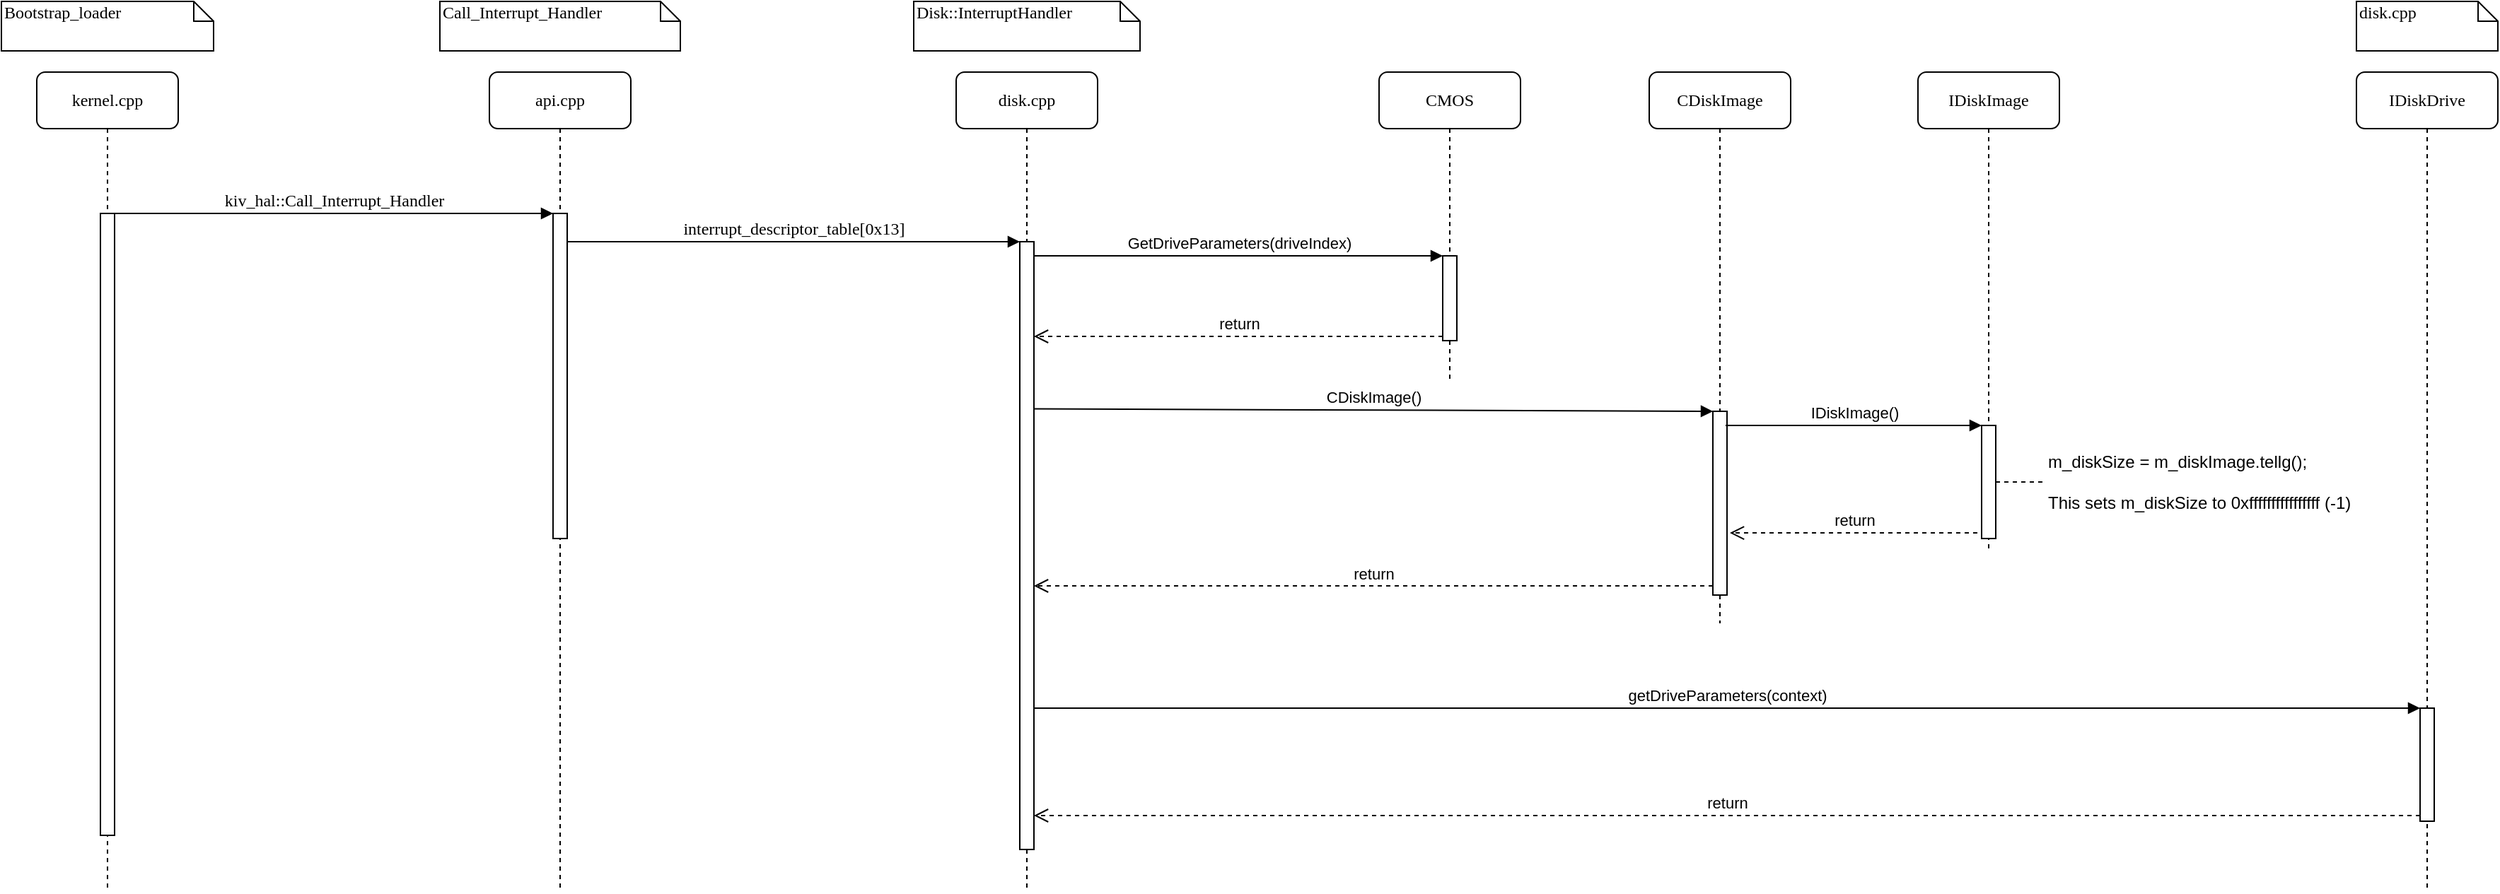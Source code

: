 <mxfile version="12.1.9" type="device" pages="1"><diagram name="Page-1" id="13e1069c-82ec-6db2-03f1-153e76fe0fe0"><mxGraphModel dx="1200" dy="724" grid="1" gridSize="10" guides="1" tooltips="1" connect="1" arrows="1" fold="1" page="1" pageScale="1" pageWidth="1100" pageHeight="850" background="#ffffff" math="0" shadow="0"><root><mxCell id="0"/><mxCell id="1" parent="0"/><mxCell id="7baba1c4bc27f4b0-2" value="api.cpp" style="shape=umlLifeline;perimeter=lifelinePerimeter;whiteSpace=wrap;html=1;container=1;collapsible=0;recursiveResize=0;outlineConnect=0;rounded=1;shadow=0;comic=0;labelBackgroundColor=none;strokeColor=#000000;strokeWidth=1;fillColor=#FFFFFF;fontFamily=Verdana;fontSize=12;fontColor=#000000;align=center;" parent="1" vertex="1"><mxGeometry x="420" y="80" width="100" height="580" as="geometry"/></mxCell><mxCell id="7baba1c4bc27f4b0-10" value="" style="html=1;points=[];perimeter=orthogonalPerimeter;rounded=0;shadow=0;comic=0;labelBackgroundColor=none;strokeColor=#000000;strokeWidth=1;fillColor=#FFFFFF;fontFamily=Verdana;fontSize=12;fontColor=#000000;align=center;" parent="7baba1c4bc27f4b0-2" vertex="1"><mxGeometry x="45" y="100" width="10" height="230" as="geometry"/></mxCell><mxCell id="7baba1c4bc27f4b0-3" value="disk.cpp" style="shape=umlLifeline;perimeter=lifelinePerimeter;whiteSpace=wrap;html=1;container=1;collapsible=0;recursiveResize=0;outlineConnect=0;rounded=1;shadow=0;comic=0;labelBackgroundColor=none;strokeColor=#000000;strokeWidth=1;fillColor=#FFFFFF;fontFamily=Verdana;fontSize=12;fontColor=#000000;align=center;" parent="1" vertex="1"><mxGeometry x="750" y="80" width="100" height="580" as="geometry"/></mxCell><mxCell id="7baba1c4bc27f4b0-13" value="" style="html=1;points=[];perimeter=orthogonalPerimeter;rounded=0;shadow=0;comic=0;labelBackgroundColor=none;strokeColor=#000000;strokeWidth=1;fillColor=#FFFFFF;fontFamily=Verdana;fontSize=12;fontColor=#000000;align=center;" parent="7baba1c4bc27f4b0-3" vertex="1"><mxGeometry x="45" y="120" width="10" height="430" as="geometry"/></mxCell><mxCell id="7baba1c4bc27f4b0-4" value="IDiskDrive" style="shape=umlLifeline;perimeter=lifelinePerimeter;whiteSpace=wrap;html=1;container=1;collapsible=0;recursiveResize=0;outlineConnect=0;rounded=1;shadow=0;comic=0;labelBackgroundColor=none;strokeColor=#000000;strokeWidth=1;fillColor=#FFFFFF;fontFamily=Verdana;fontSize=12;fontColor=#000000;align=center;" parent="1" vertex="1"><mxGeometry x="1740" y="80" width="100" height="580" as="geometry"/></mxCell><mxCell id="nhPU8nnQFgENekYtFyrJ-7" value="" style="html=1;points=[];perimeter=orthogonalPerimeter;" vertex="1" parent="7baba1c4bc27f4b0-4"><mxGeometry x="45" y="450" width="10" height="80" as="geometry"/></mxCell><mxCell id="7baba1c4bc27f4b0-8" value="kernel.cpp" style="shape=umlLifeline;perimeter=lifelinePerimeter;whiteSpace=wrap;html=1;container=1;collapsible=0;recursiveResize=0;outlineConnect=0;rounded=1;shadow=0;comic=0;labelBackgroundColor=none;strokeColor=#000000;strokeWidth=1;fillColor=#FFFFFF;fontFamily=Verdana;fontSize=12;fontColor=#000000;align=center;" parent="1" vertex="1"><mxGeometry x="100" y="80" width="100" height="580" as="geometry"/></mxCell><mxCell id="7baba1c4bc27f4b0-9" value="" style="html=1;points=[];perimeter=orthogonalPerimeter;rounded=0;shadow=0;comic=0;labelBackgroundColor=none;strokeColor=#000000;strokeWidth=1;fillColor=#FFFFFF;fontFamily=Verdana;fontSize=12;fontColor=#000000;align=center;" parent="7baba1c4bc27f4b0-8" vertex="1"><mxGeometry x="45" y="100" width="10" height="440" as="geometry"/></mxCell><mxCell id="7baba1c4bc27f4b0-11" value="kiv_hal::Call_Interrupt_Handler" style="html=1;verticalAlign=bottom;endArrow=block;entryX=0;entryY=0;labelBackgroundColor=none;fontFamily=Verdana;fontSize=12;edgeStyle=elbowEdgeStyle;elbow=vertical;" parent="1" source="7baba1c4bc27f4b0-9" target="7baba1c4bc27f4b0-10" edge="1"><mxGeometry relative="1" as="geometry"><mxPoint x="220" y="190" as="sourcePoint"/></mxGeometry></mxCell><mxCell id="7baba1c4bc27f4b0-14" value="interrupt_descriptor_table[0x13]" style="html=1;verticalAlign=bottom;endArrow=block;entryX=0;entryY=0;labelBackgroundColor=none;fontFamily=Verdana;fontSize=12;edgeStyle=elbowEdgeStyle;elbow=vertical;" parent="1" source="7baba1c4bc27f4b0-10" target="7baba1c4bc27f4b0-13" edge="1"><mxGeometry relative="1" as="geometry"><mxPoint x="550" y="200" as="sourcePoint"/></mxGeometry></mxCell><mxCell id="7baba1c4bc27f4b0-40" value="Bootstrap_loader" style="shape=note;whiteSpace=wrap;html=1;size=14;verticalAlign=top;align=left;spacingTop=-6;rounded=0;shadow=0;comic=0;labelBackgroundColor=none;strokeColor=#000000;strokeWidth=1;fillColor=#FFFFFF;fontFamily=Verdana;fontSize=12;fontColor=#000000;" parent="1" vertex="1"><mxGeometry x="75" y="30" width="150" height="35" as="geometry"/></mxCell><mxCell id="7baba1c4bc27f4b0-41" value="Call_Interrupt_Handler" style="shape=note;whiteSpace=wrap;html=1;size=14;verticalAlign=top;align=left;spacingTop=-6;rounded=0;shadow=0;comic=0;labelBackgroundColor=none;strokeColor=#000000;strokeWidth=1;fillColor=#FFFFFF;fontFamily=Verdana;fontSize=12;fontColor=#000000;" parent="1" vertex="1"><mxGeometry x="385" y="30" width="170" height="35" as="geometry"/></mxCell><mxCell id="7baba1c4bc27f4b0-42" value="Disk::InterruptHandler" style="shape=note;whiteSpace=wrap;html=1;size=14;verticalAlign=top;align=left;spacingTop=-6;rounded=0;shadow=0;comic=0;labelBackgroundColor=none;strokeColor=#000000;strokeWidth=1;fillColor=#FFFFFF;fontFamily=Verdana;fontSize=12;fontColor=#000000;" parent="1" vertex="1"><mxGeometry x="720" y="30" width="160" height="35" as="geometry"/></mxCell><mxCell id="7baba1c4bc27f4b0-43" value="disk.cpp" style="shape=note;whiteSpace=wrap;html=1;size=14;verticalAlign=top;align=left;spacingTop=-6;rounded=0;shadow=0;comic=0;labelBackgroundColor=none;strokeColor=#000000;strokeWidth=1;fillColor=#FFFFFF;fontFamily=Verdana;fontSize=12;fontColor=#000000;" parent="1" vertex="1"><mxGeometry x="1740" y="30" width="100" height="35" as="geometry"/></mxCell><mxCell id="nhPU8nnQFgENekYtFyrJ-1" value="CMOS" style="shape=umlLifeline;perimeter=lifelinePerimeter;whiteSpace=wrap;html=1;container=1;collapsible=0;recursiveResize=0;outlineConnect=0;rounded=1;shadow=0;comic=0;labelBackgroundColor=none;strokeColor=#000000;strokeWidth=1;fillColor=#FFFFFF;fontFamily=Verdana;fontSize=12;fontColor=#000000;align=center;" vertex="1" parent="1"><mxGeometry x="1049" y="80" width="100" height="220" as="geometry"/></mxCell><mxCell id="nhPU8nnQFgENekYtFyrJ-4" value="" style="html=1;points=[];perimeter=orthogonalPerimeter;" vertex="1" parent="nhPU8nnQFgENekYtFyrJ-1"><mxGeometry x="45" y="130" width="10" height="60" as="geometry"/></mxCell><mxCell id="nhPU8nnQFgENekYtFyrJ-5" value="GetDriveParameters(driveIndex)" style="html=1;verticalAlign=bottom;endArrow=block;entryX=0;entryY=0;" edge="1" target="nhPU8nnQFgENekYtFyrJ-4" parent="1" source="7baba1c4bc27f4b0-13"><mxGeometry relative="1" as="geometry"><mxPoint x="1020" y="200" as="sourcePoint"/></mxGeometry></mxCell><mxCell id="nhPU8nnQFgENekYtFyrJ-6" value="return" style="html=1;verticalAlign=bottom;endArrow=open;dashed=1;endSize=8;exitX=0;exitY=0.95;" edge="1" source="nhPU8nnQFgENekYtFyrJ-4" parent="1" target="7baba1c4bc27f4b0-13"><mxGeometry relative="1" as="geometry"><mxPoint x="1010" y="286" as="targetPoint"/></mxGeometry></mxCell><mxCell id="nhPU8nnQFgENekYtFyrJ-8" value="getDriveParameters(context)" style="html=1;verticalAlign=bottom;endArrow=block;entryX=0;entryY=0;" edge="1" target="nhPU8nnQFgENekYtFyrJ-7" parent="1"><mxGeometry relative="1" as="geometry"><mxPoint x="805" y="530" as="sourcePoint"/></mxGeometry></mxCell><mxCell id="nhPU8nnQFgENekYtFyrJ-9" value="return" style="html=1;verticalAlign=bottom;endArrow=open;dashed=1;endSize=8;exitX=0;exitY=0.95;" edge="1" source="nhPU8nnQFgENekYtFyrJ-7" parent="1"><mxGeometry relative="1" as="geometry"><mxPoint x="805" y="606" as="targetPoint"/></mxGeometry></mxCell><mxCell id="nhPU8nnQFgENekYtFyrJ-10" value="CDiskImage" style="shape=umlLifeline;perimeter=lifelinePerimeter;whiteSpace=wrap;html=1;container=1;collapsible=0;recursiveResize=0;outlineConnect=0;rounded=1;shadow=0;comic=0;labelBackgroundColor=none;strokeColor=#000000;strokeWidth=1;fillColor=#FFFFFF;fontFamily=Verdana;fontSize=12;fontColor=#000000;align=center;" vertex="1" parent="1"><mxGeometry x="1240" y="80" width="100" height="390" as="geometry"/></mxCell><mxCell id="nhPU8nnQFgENekYtFyrJ-12" value="" style="html=1;points=[];perimeter=orthogonalPerimeter;" vertex="1" parent="1"><mxGeometry x="1285" y="320" width="10" height="130" as="geometry"/></mxCell><mxCell id="nhPU8nnQFgENekYtFyrJ-13" value="CDiskImage()" style="html=1;verticalAlign=bottom;endArrow=block;entryX=0;entryY=0;exitX=0.971;exitY=0.275;exitDx=0;exitDy=0;exitPerimeter=0;" edge="1" target="nhPU8nnQFgENekYtFyrJ-12" parent="1" source="7baba1c4bc27f4b0-13"><mxGeometry relative="1" as="geometry"><mxPoint x="1200" y="320" as="sourcePoint"/></mxGeometry></mxCell><mxCell id="nhPU8nnQFgENekYtFyrJ-14" value="return" style="html=1;verticalAlign=bottom;endArrow=open;dashed=1;endSize=8;exitX=0;exitY=0.95;" edge="1" source="nhPU8nnQFgENekYtFyrJ-12" parent="1" target="7baba1c4bc27f4b0-13"><mxGeometry relative="1" as="geometry"><mxPoint x="1200" y="396" as="targetPoint"/></mxGeometry></mxCell><mxCell id="nhPU8nnQFgENekYtFyrJ-15" value="IDiskImage" style="shape=umlLifeline;perimeter=lifelinePerimeter;whiteSpace=wrap;html=1;container=1;collapsible=0;recursiveResize=0;outlineConnect=0;rounded=1;shadow=0;comic=0;labelBackgroundColor=none;strokeColor=#000000;strokeWidth=1;fillColor=#FFFFFF;fontFamily=Verdana;fontSize=12;fontColor=#000000;align=center;" vertex="1" parent="1"><mxGeometry x="1430" y="80" width="100" height="340" as="geometry"/></mxCell><mxCell id="nhPU8nnQFgENekYtFyrJ-16" value="" style="html=1;points=[];perimeter=orthogonalPerimeter;" vertex="1" parent="nhPU8nnQFgENekYtFyrJ-15"><mxGeometry x="45" y="250" width="10" height="80" as="geometry"/></mxCell><mxCell id="nhPU8nnQFgENekYtFyrJ-17" value="IDiskImage()" style="html=1;verticalAlign=bottom;endArrow=block;entryX=0;entryY=0;" edge="1" target="nhPU8nnQFgENekYtFyrJ-16" parent="1"><mxGeometry relative="1" as="geometry"><mxPoint x="1294" y="330" as="sourcePoint"/></mxGeometry></mxCell><mxCell id="nhPU8nnQFgENekYtFyrJ-18" value="return" style="html=1;verticalAlign=bottom;endArrow=open;dashed=1;endSize=8;exitX=0;exitY=0.95;entryX=1.5;entryY=0.662;entryDx=0;entryDy=0;entryPerimeter=0;" edge="1" parent="1"><mxGeometry relative="1" as="geometry"><mxPoint x="1297" y="406.06" as="targetPoint"/><mxPoint x="1472" y="406" as="sourcePoint"/></mxGeometry></mxCell><mxCell id="nhPU8nnQFgENekYtFyrJ-19" value="m_diskSize = m_diskImage.tellg();&lt;br&gt;&lt;br&gt;&lt;div align=&quot;left&quot;&gt;This sets m_diskSize to 0xffffffffffffffff (-1)&lt;br&gt;&lt;/div&gt;" style="text;html=1;strokeColor=none;fillColor=none;align=left;verticalAlign=middle;whiteSpace=wrap;rounded=0;" vertex="1" parent="1"><mxGeometry x="1520" y="335" width="250" height="70" as="geometry"/></mxCell><mxCell id="nhPU8nnQFgENekYtFyrJ-20" value="" style="endArrow=none;dashed=1;html=1;entryX=0;entryY=0.5;entryDx=0;entryDy=0;" edge="1" parent="1" source="nhPU8nnQFgENekYtFyrJ-16" target="nhPU8nnQFgENekYtFyrJ-19"><mxGeometry width="50" height="50" relative="1" as="geometry"><mxPoint x="1530" y="480" as="sourcePoint"/><mxPoint x="1580" y="430" as="targetPoint"/></mxGeometry></mxCell></root></mxGraphModel></diagram></mxfile>